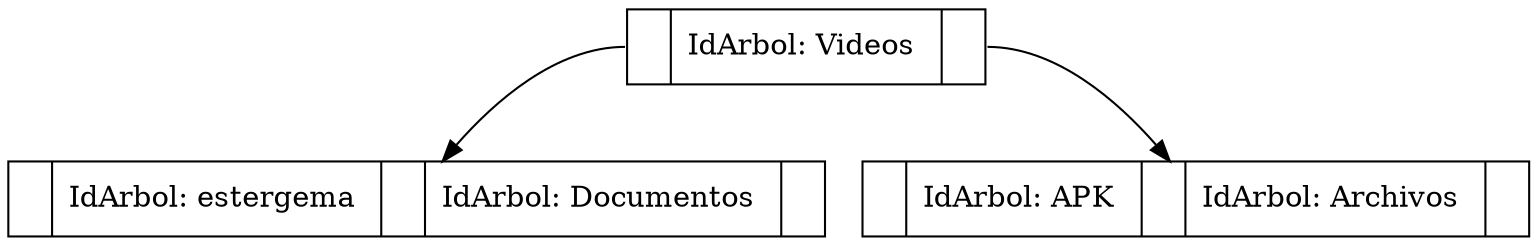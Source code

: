 digraph G{
node [shape = record];
rankdir = TD;
activo_Videos [label= "<r0> | <cl1>IdArbol: Videos &#92; | <r1> "];
activo_Videos:r0 -> activo_estergema;
activo_Videos:r1 -> activo_APK;
activo_estergema [label= "<r0> | <cl1>IdArbol: estergema &#92; | <r1> | <cl2>IdArbol: Documentos &#92; | <r2> "];
activo_APK [label= "<r0> | <cl1>IdArbol: APK &#92; | <r1> | <cl2>IdArbol: Archivos &#92; | <r2> "];
}